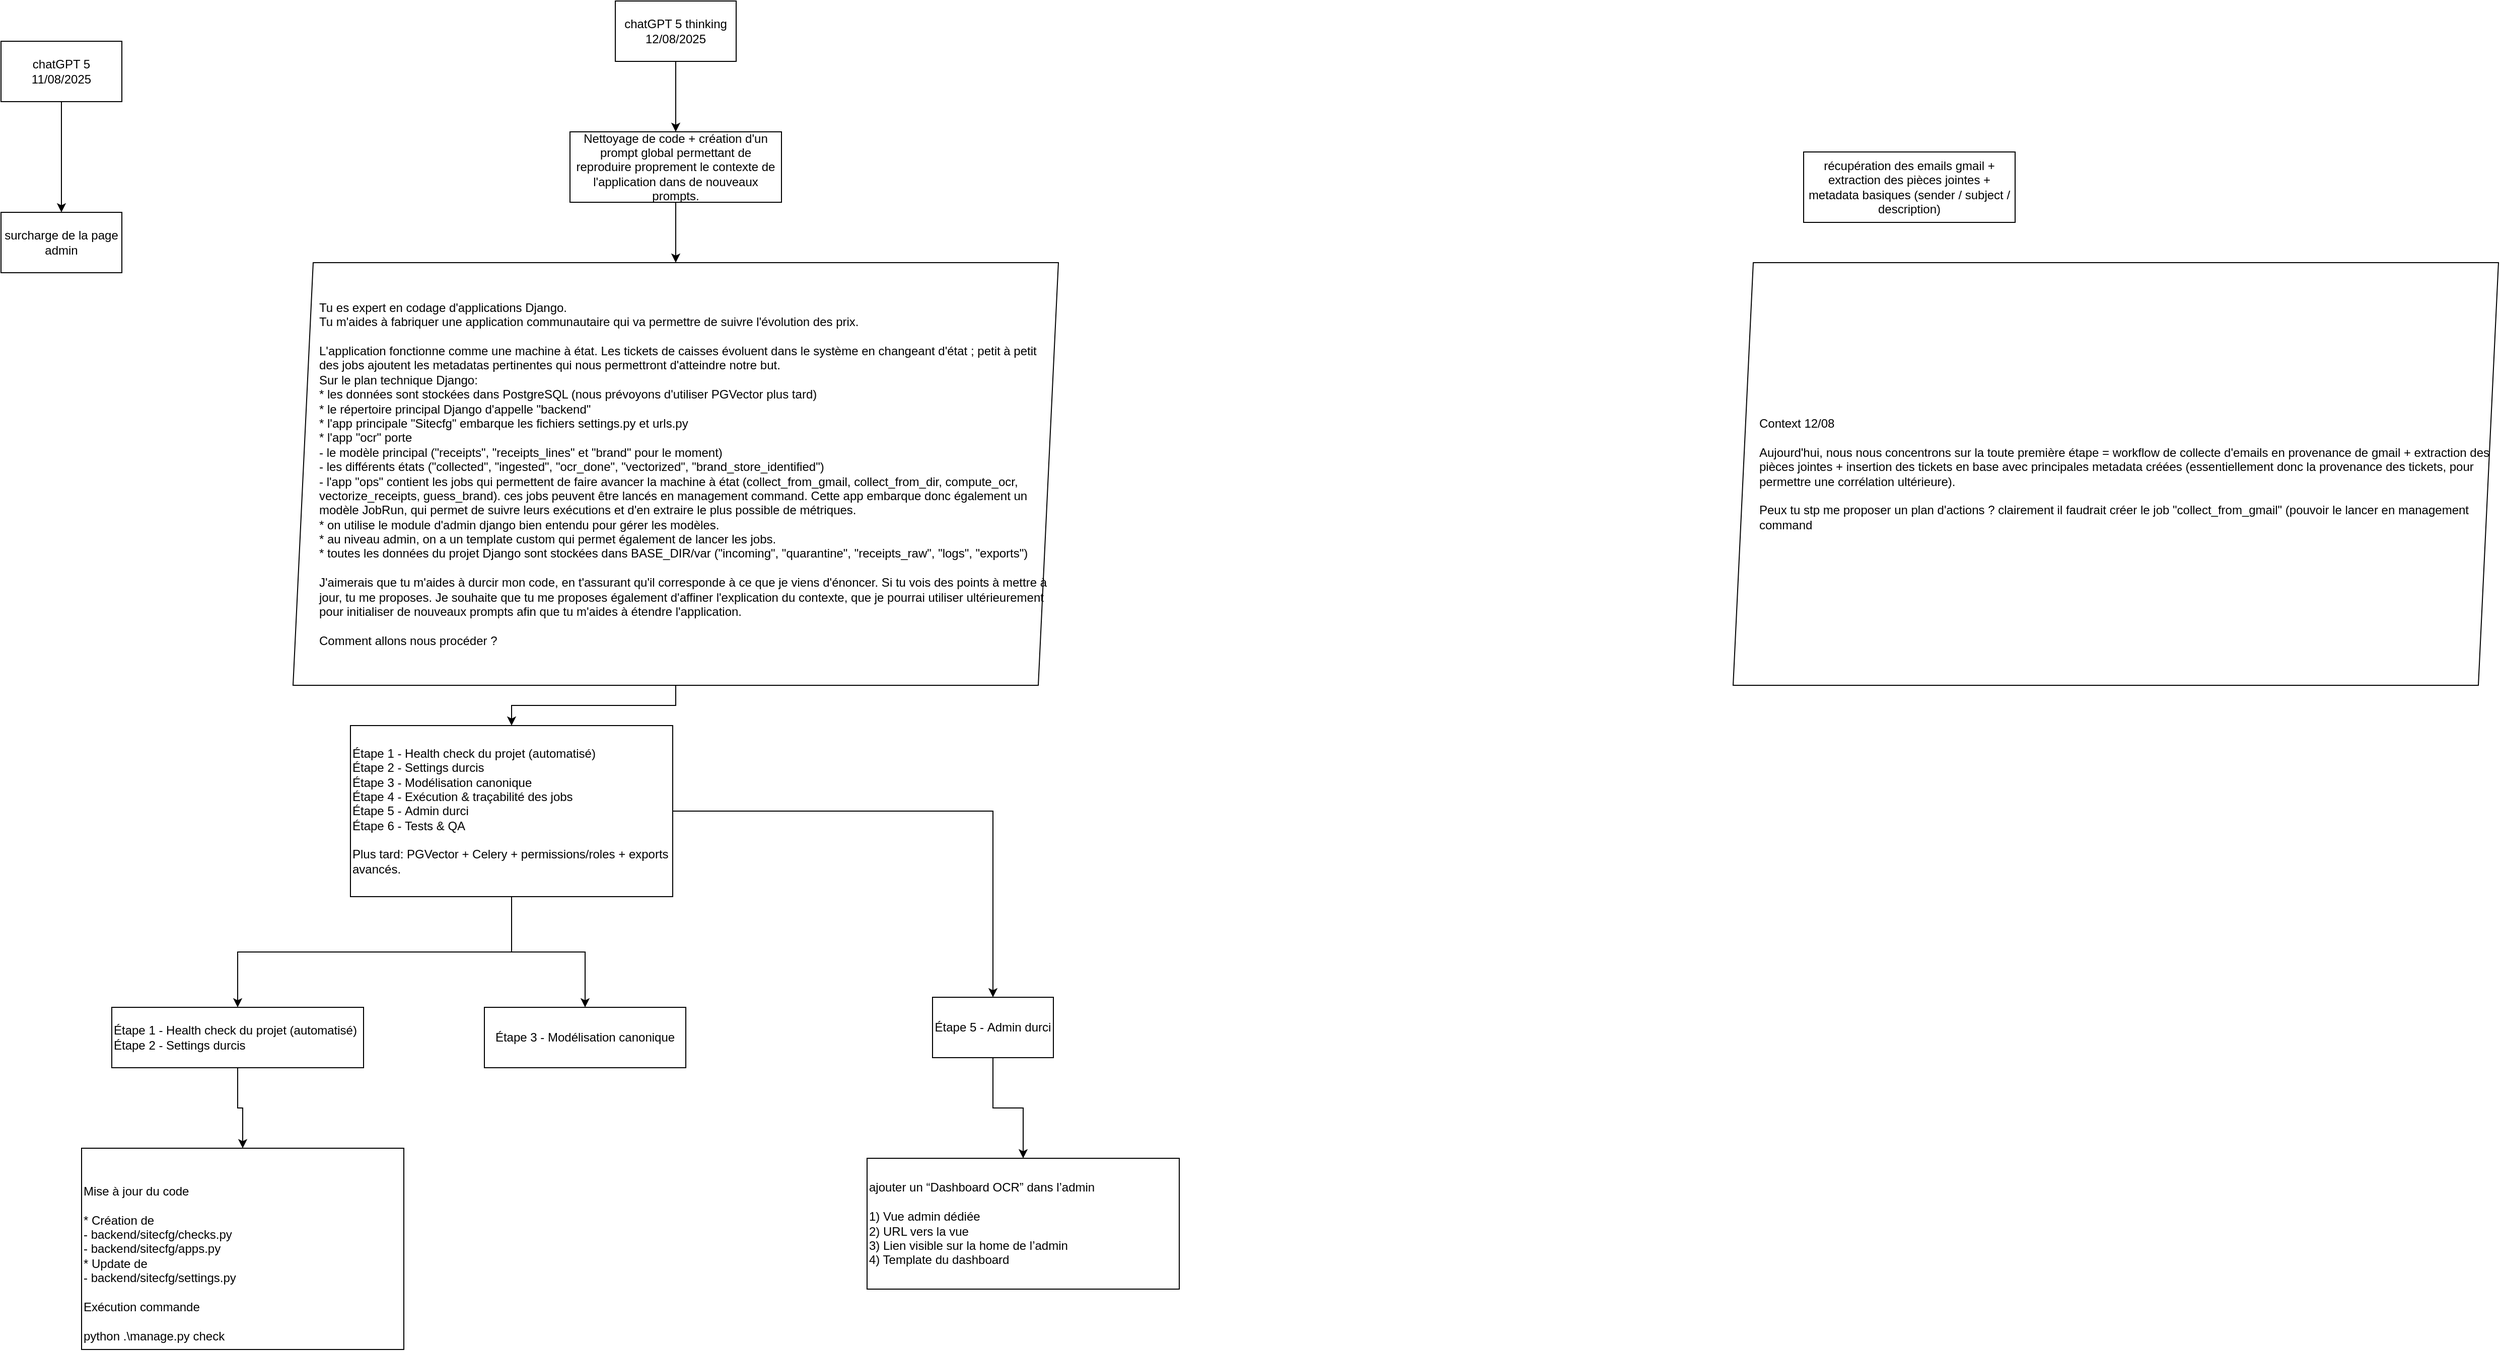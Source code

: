 <mxfile version="28.0.6">
  <diagram name="Page-1" id="8cAgOMzsa88dXhZdrE5C">
    <mxGraphModel dx="1489" dy="1031" grid="1" gridSize="10" guides="1" tooltips="1" connect="1" arrows="1" fold="1" page="1" pageScale="1" pageWidth="827" pageHeight="1169" math="0" shadow="0">
      <root>
        <mxCell id="0" />
        <mxCell id="1" parent="0" />
        <mxCell id="dkjHgfxtDHa3xEaJLgyd-1" style="edgeStyle=orthogonalEdgeStyle;rounded=0;orthogonalLoop=1;jettySize=auto;html=1;" edge="1" parent="1" source="loap9uXRFmGftXZ2aNcR-1" target="loap9uXRFmGftXZ2aNcR-2">
          <mxGeometry relative="1" as="geometry" />
        </mxCell>
        <mxCell id="loap9uXRFmGftXZ2aNcR-1" value="chatGPT 5&lt;div&gt;11/08/2025&lt;/div&gt;" style="rounded=0;whiteSpace=wrap;html=1;" parent="1" vertex="1">
          <mxGeometry x="160" y="60" width="120" height="60" as="geometry" />
        </mxCell>
        <mxCell id="loap9uXRFmGftXZ2aNcR-2" value="surcharge de la page admin" style="rounded=0;whiteSpace=wrap;html=1;" parent="1" vertex="1">
          <mxGeometry x="160" y="230" width="120" height="60" as="geometry" />
        </mxCell>
        <mxCell id="dkjHgfxtDHa3xEaJLgyd-6" style="edgeStyle=orthogonalEdgeStyle;rounded=0;orthogonalLoop=1;jettySize=auto;html=1;" edge="1" parent="1" source="dkjHgfxtDHa3xEaJLgyd-2" target="dkjHgfxtDHa3xEaJLgyd-5">
          <mxGeometry relative="1" as="geometry" />
        </mxCell>
        <mxCell id="dkjHgfxtDHa3xEaJLgyd-2" value="Nettoyage de code + création d&#39;un prompt global permettant de reproduire proprement le contexte de l&#39;application dans de nouveaux prompts." style="rounded=0;whiteSpace=wrap;html=1;" vertex="1" parent="1">
          <mxGeometry x="725" y="150" width="210" height="70" as="geometry" />
        </mxCell>
        <mxCell id="dkjHgfxtDHa3xEaJLgyd-3" style="edgeStyle=orthogonalEdgeStyle;rounded=0;orthogonalLoop=1;jettySize=auto;html=1;" edge="1" parent="1" source="dkjHgfxtDHa3xEaJLgyd-4" target="dkjHgfxtDHa3xEaJLgyd-2">
          <mxGeometry relative="1" as="geometry" />
        </mxCell>
        <mxCell id="dkjHgfxtDHa3xEaJLgyd-4" value="chatGPT 5 thinking&lt;div&gt;12/08/2025&lt;/div&gt;" style="rounded=0;whiteSpace=wrap;html=1;" vertex="1" parent="1">
          <mxGeometry x="770" y="20" width="120" height="60" as="geometry" />
        </mxCell>
        <mxCell id="dkjHgfxtDHa3xEaJLgyd-45" style="edgeStyle=orthogonalEdgeStyle;rounded=0;orthogonalLoop=1;jettySize=auto;html=1;" edge="1" parent="1" source="dkjHgfxtDHa3xEaJLgyd-5" target="dkjHgfxtDHa3xEaJLgyd-44">
          <mxGeometry relative="1" as="geometry" />
        </mxCell>
        <mxCell id="dkjHgfxtDHa3xEaJLgyd-5" value="Tu es expert en codage d&#39;applications Django.&lt;br&gt;Tu m&#39;aides à fabriquer une application communautaire qui va permettre de suivre l&#39;évolution des prix.&lt;br&gt;&lt;br&gt;L&#39;application fonctionne comme une machine à état. Les tickets de caisses évoluent dans le système en changeant d&#39;état ; petit à petit des jobs ajoutent les metadatas pertinentes qui nous permettront d&#39;atteindre notre but.&lt;br&gt;Sur le plan technique Django:&lt;br&gt;* les données sont stockées dans PostgreSQL (nous prévoyons d&#39;utiliser PGVector plus tard)&lt;br&gt;* le répertoire principal Django d&#39;appelle &quot;backend&quot;&lt;br&gt;* l&#39;app principale &quot;Sitecfg&quot; embarque les fichiers settings.py et urls.py&lt;br&gt;* l&#39;app &quot;ocr&quot; porte&lt;br&gt;- le modèle principal (&quot;receipts&quot;, &quot;receipts_lines&quot; et &quot;brand&quot; pour le moment)&lt;div&gt;- les différents états (&lt;span style=&quot;background-color: transparent;&quot;&gt;&quot;collected&quot;, &quot;ingested&quot;,&amp;nbsp;&lt;/span&gt;&lt;span style=&quot;background-color: transparent; color: light-dark(rgb(0, 0, 0), rgb(255, 255, 255));&quot;&gt;&quot;ocr_done&quot;,&amp;nbsp;&lt;/span&gt;&lt;span style=&quot;background-color: transparent; color: light-dark(rgb(0, 0, 0), rgb(255, 255, 255));&quot;&gt;&quot;vectorized&quot;,&amp;nbsp;&lt;/span&gt;&lt;span style=&quot;background-color: transparent; color: light-dark(rgb(0, 0, 0), rgb(255, 255, 255));&quot;&gt;&quot;brand_store_identified&quot;&lt;/span&gt;&lt;span style=&quot;background-color: transparent; color: light-dark(rgb(0, 0, 0), rgb(255, 255, 255));&quot;&gt;)&lt;/span&gt;&lt;/div&gt;&lt;div&gt;&lt;span style=&quot;background-color: transparent; color: light-dark(rgb(0, 0, 0), rgb(255, 255, 255));&quot;&gt;- l&#39;app &quot;ops&quot; contient les&amp;nbsp;jobs qui permettent de faire avancer la machine à état (collect_from_gmail, collect_from_dir, compute_ocr, vectorize_receipts, guess_brand).&amp;nbsp;&lt;/span&gt;&lt;span style=&quot;background-color: transparent; color: light-dark(rgb(0, 0, 0), rgb(255, 255, 255));&quot;&gt;ces jobs peuvent être lancés en management command. Cette app embarque donc également un modèle JobRun, qui permet de suivre leurs exécutions et d&#39;en extraire le plus possible de métriques.&lt;/span&gt;&lt;/div&gt;&lt;div&gt;&lt;span style=&quot;background-color: transparent; color: light-dark(rgb(0, 0, 0), rgb(255, 255, 255));&quot;&gt;* on utilise le module d&#39;admin django bien entendu pour gérer les modèles.&lt;/span&gt;&lt;/div&gt;&lt;div&gt;&lt;span style=&quot;background-color: transparent; color: light-dark(rgb(0, 0, 0), rgb(255, 255, 255));&quot;&gt;* au niveau admin, on a un template custom qui permet également de lancer les jobs.&lt;/span&gt;&lt;/div&gt;&lt;div&gt;* toutes les données du projet Django sont stockées dans&amp;nbsp;BASE_DIR/var (&quot;&lt;span style=&quot;background-color: transparent; color: light-dark(rgb(0, 0, 0), rgb(255, 255, 255));&quot;&gt;incoming&quot;, &quot;&lt;/span&gt;&lt;span style=&quot;background-color: transparent; color: light-dark(rgb(0, 0, 0), rgb(255, 255, 255));&quot;&gt;quarantine&quot;, &quot;&lt;/span&gt;&lt;span style=&quot;background-color: transparent; color: light-dark(rgb(0, 0, 0), rgb(255, 255, 255));&quot;&gt;receipts_raw&quot;, &quot;&lt;/span&gt;&lt;span style=&quot;background-color: transparent; color: light-dark(rgb(0, 0, 0), rgb(255, 255, 255));&quot;&gt;logs&quot;, &quot;&lt;/span&gt;&lt;span style=&quot;background-color: transparent; color: light-dark(rgb(0, 0, 0), rgb(255, 255, 255));&quot;&gt;exports&quot;)&lt;br&gt;&lt;br&gt;&lt;div style=&quot;&quot;&gt;J&#39;aimerais que tu m&#39;aides à durcir mon code, en t&#39;assurant qu&#39;il corresponde à ce que je viens d&#39;énoncer. Si tu vois des points à mettre à jour, tu me proposes. Je souhaite que tu me proposes également d&#39;affiner l&#39;explication du contexte, que je pourrai utiliser ultérieurement pour initialiser de nouveaux prompts afin que tu m&#39;aides à étendre l&#39;application.&lt;br&gt;&lt;br&gt;Comment allons nous procéder ?&lt;/div&gt;&lt;/span&gt;&lt;span style=&quot;background-color: transparent; color: light-dark(rgb(0, 0, 0), rgb(255, 255, 255));&quot;&gt;&lt;/span&gt;&lt;/div&gt;" style="shape=parallelogram;perimeter=parallelogramPerimeter;whiteSpace=wrap;html=1;fixedSize=1;align=left;spacingLeft=24;" vertex="1" parent="1">
          <mxGeometry x="450" y="280" width="760" height="420" as="geometry" />
        </mxCell>
        <mxCell id="dkjHgfxtDHa3xEaJLgyd-7" value="&lt;div&gt;&lt;span style=&quot;background-color: transparent; color: light-dark(rgb(0, 0, 0), rgb(255, 255, 255));&quot;&gt;Context 12/08&lt;/span&gt;&lt;/div&gt;&lt;div&gt;&lt;span style=&quot;background-color: transparent; color: light-dark(rgb(0, 0, 0), rgb(255, 255, 255));&quot;&gt;&lt;br&gt;&lt;div style=&quot;&quot;&gt;&lt;span style=&quot;background-color: transparent; color: light-dark(rgb(0, 0, 0), rgb(255, 255, 255));&quot;&gt;Aujourd&#39;hui, nous nous concentrons sur la toute première étape = workflow de collecte d&#39;emails en provenance de gmail + extraction des pièces jointes + insertion des tickets en base avec principales metadata créées (essentiellement donc la provenance des tickets, pour permettre une corrélation ultérieure).&lt;br&gt;&lt;br&gt;Peux tu stp me proposer un plan d&#39;actions ? clairement il faudrait créer le job &quot;collect_from_gmail&quot; (pouvoir le lancer en management command&lt;/span&gt;&lt;/div&gt;&lt;/span&gt;&lt;span style=&quot;background-color: transparent; color: light-dark(rgb(0, 0, 0), rgb(255, 255, 255));&quot;&gt;&lt;/span&gt;&lt;/div&gt;" style="shape=parallelogram;perimeter=parallelogramPerimeter;whiteSpace=wrap;html=1;fixedSize=1;align=left;spacingLeft=24;" vertex="1" parent="1">
          <mxGeometry x="1880" y="280" width="760" height="420" as="geometry" />
        </mxCell>
        <mxCell id="dkjHgfxtDHa3xEaJLgyd-8" value="récupération des emails gmail + extraction des pièces jointes + metadata basiques (sender / subject / description)" style="rounded=0;whiteSpace=wrap;html=1;" vertex="1" parent="1">
          <mxGeometry x="1950" y="170" width="210" height="70" as="geometry" />
        </mxCell>
        <mxCell id="dkjHgfxtDHa3xEaJLgyd-27" value="&lt;br&gt;&lt;br&gt;Mise à jour du code&lt;div&gt;&lt;br&gt;* Création de&amp;nbsp;&lt;br&gt;&lt;div&gt;- backend/sitecfg/checks.py&lt;/div&gt;&lt;div&gt;- backend/sitecfg/apps.py&lt;br&gt;&lt;span style=&quot;text-align: center;&quot;&gt;* Update de&amp;nbsp;&lt;/span&gt;&lt;br style=&quot;text-align: center;&quot;&gt;&lt;span style=&quot;text-align: center;&quot;&gt;- backend/sitecfg/settings.py&lt;br&gt;&lt;br&gt;Exécution&amp;nbsp;&lt;/span&gt;&lt;span style=&quot;text-align: center; background-color: transparent; color: light-dark(rgb(0, 0, 0), rgb(255, 255, 255));&quot;&gt;commande&lt;br&gt;&lt;br&gt;&lt;/span&gt;&lt;span style=&quot;text-align: center;&quot;&gt;python .\manage.py check&lt;/span&gt;&lt;span style=&quot;text-align: center; background-color: transparent; color: light-dark(rgb(0, 0, 0), rgb(255, 255, 255));&quot;&gt;&lt;/span&gt;&lt;/div&gt;&lt;/div&gt;" style="rounded=0;whiteSpace=wrap;html=1;align=left;" vertex="1" parent="1">
          <mxGeometry x="240" y="1160" width="320" height="200" as="geometry" />
        </mxCell>
        <mxCell id="dkjHgfxtDHa3xEaJLgyd-48" style="edgeStyle=orthogonalEdgeStyle;rounded=0;orthogonalLoop=1;jettySize=auto;html=1;" edge="1" parent="1" source="dkjHgfxtDHa3xEaJLgyd-44" target="dkjHgfxtDHa3xEaJLgyd-47">
          <mxGeometry relative="1" as="geometry" />
        </mxCell>
        <mxCell id="dkjHgfxtDHa3xEaJLgyd-51" style="edgeStyle=orthogonalEdgeStyle;rounded=0;orthogonalLoop=1;jettySize=auto;html=1;" edge="1" parent="1" source="dkjHgfxtDHa3xEaJLgyd-44" target="dkjHgfxtDHa3xEaJLgyd-50">
          <mxGeometry relative="1" as="geometry" />
        </mxCell>
        <mxCell id="dkjHgfxtDHa3xEaJLgyd-55" style="edgeStyle=orthogonalEdgeStyle;rounded=0;orthogonalLoop=1;jettySize=auto;html=1;" edge="1" parent="1" source="dkjHgfxtDHa3xEaJLgyd-44" target="dkjHgfxtDHa3xEaJLgyd-54">
          <mxGeometry relative="1" as="geometry" />
        </mxCell>
        <mxCell id="dkjHgfxtDHa3xEaJLgyd-44" value="&lt;span style=&quot;text-align: center;&quot; data-end=&quot;276&quot; data-start=&quot;227&quot;&gt;&lt;span style=&quot;&quot; data-end=&quot;276&quot; data-start=&quot;227&quot;&gt;Étape 1 -&amp;nbsp;&lt;/span&gt;Health check du projet (automatisé)&lt;br&gt;&lt;/span&gt;&lt;div&gt;&lt;span style=&quot;text-align: center;&quot; data-end=&quot;276&quot; data-start=&quot;227&quot;&gt;&lt;span data-end=&quot;721&quot; data-start=&quot;692&quot;&gt;&lt;span style=&quot;background-color: transparent; color: light-dark(rgb(0, 0, 0), rgb(255, 255, 255));&quot; data-end=&quot;276&quot; data-start=&quot;227&quot;&gt;&lt;span data-end=&quot;721&quot; data-start=&quot;692&quot;&gt;Étape 2 -&amp;nbsp;&lt;/span&gt;&lt;/span&gt;Settings durcis&lt;br&gt;&lt;span data-end=&quot;1105&quot; data-start=&quot;1069&quot;&gt;&lt;span data-end=&quot;276&quot; data-start=&quot;227&quot;&gt;&lt;span data-end=&quot;721&quot; data-start=&quot;692&quot;&gt;&lt;span data-end=&quot;1105&quot; data-start=&quot;1069&quot;&gt;Étape 3 -&amp;nbsp;&lt;/span&gt;&lt;/span&gt;&lt;/span&gt;Modélisation canonique&lt;br&gt;&lt;span data-end=&quot;1663&quot; data-start=&quot;1617&quot;&gt;&lt;span data-end=&quot;276&quot; data-start=&quot;227&quot;&gt;&lt;span data-end=&quot;721&quot; data-start=&quot;692&quot;&gt;&lt;span data-end=&quot;1105&quot; data-start=&quot;1069&quot;&gt;&lt;span data-end=&quot;1663&quot; data-start=&quot;1617&quot;&gt;Étape 4 -&amp;nbsp;&lt;/span&gt;&lt;/span&gt;&lt;/span&gt;&lt;/span&gt;Exécution &amp;amp; traçabilité des jobs&amp;nbsp;&lt;/span&gt;&lt;/span&gt;&lt;/span&gt;&lt;/span&gt;&lt;/div&gt;&lt;div&gt;&lt;span style=&quot;text-align: center;&quot; data-end=&quot;276&quot; data-start=&quot;227&quot;&gt;&lt;span data-end=&quot;721&quot; data-start=&quot;692&quot;&gt;&lt;span data-end=&quot;1105&quot; data-start=&quot;1069&quot;&gt;&lt;span data-end=&quot;1663&quot; data-start=&quot;1617&quot;&gt;&lt;span data-end=&quot;2118&quot; data-start=&quot;2093&quot;&gt;&lt;span style=&quot;background-color: transparent; color: light-dark(rgb(0, 0, 0), rgb(255, 255, 255));&quot; data-end=&quot;276&quot; data-start=&quot;227&quot;&gt;&lt;span data-end=&quot;721&quot; data-start=&quot;692&quot;&gt;Étape 5 -&amp;nbsp;&lt;/span&gt;&lt;/span&gt;Admin durci&lt;/span&gt;&lt;/span&gt;&lt;/span&gt;&lt;/span&gt;&lt;/span&gt;&lt;/div&gt;&lt;div&gt;&lt;span style=&quot;text-align: center;&quot; data-end=&quot;276&quot; data-start=&quot;227&quot;&gt;&lt;span data-end=&quot;721&quot; data-start=&quot;692&quot;&gt;&lt;span data-end=&quot;1105&quot; data-start=&quot;1069&quot;&gt;&lt;span data-end=&quot;1663&quot; data-start=&quot;1617&quot;&gt;&lt;span data-end=&quot;2118&quot; data-start=&quot;2093&quot;&gt;&lt;span data-end=&quot;2527&quot; data-start=&quot;2503&quot;&gt;&lt;span style=&quot;background-color: transparent; color: light-dark(rgb(0, 0, 0), rgb(255, 255, 255));&quot; data-end=&quot;276&quot; data-start=&quot;227&quot;&gt;&lt;span data-end=&quot;721&quot; data-start=&quot;692&quot;&gt;Étape 6 -&amp;nbsp;&lt;/span&gt;&lt;/span&gt;Tests &amp;amp; QA&lt;/span&gt;&lt;/span&gt;&lt;/span&gt;&lt;/span&gt;&lt;/span&gt;&lt;/span&gt;&lt;/div&gt;&lt;div&gt;&lt;span style=&quot;background-color: transparent; color: light-dark(rgb(0, 0, 0), rgb(255, 255, 255)); text-align: center;&quot;&gt;&lt;br&gt;&lt;/span&gt;&lt;/div&gt;&lt;div&gt;&lt;span style=&quot;background-color: transparent; color: light-dark(rgb(0, 0, 0), rgb(255, 255, 255)); text-align: center;&quot;&gt;Plus tard:&amp;nbsp;PGVector + Celery + permissions/roles + exports avancés.&lt;/span&gt;&lt;/div&gt;" style="rounded=0;whiteSpace=wrap;html=1;align=left;fontStyle=0" vertex="1" parent="1">
          <mxGeometry x="507" y="740" width="320" height="170" as="geometry" />
        </mxCell>
        <mxCell id="dkjHgfxtDHa3xEaJLgyd-49" style="edgeStyle=orthogonalEdgeStyle;rounded=0;orthogonalLoop=1;jettySize=auto;html=1;" edge="1" parent="1" source="dkjHgfxtDHa3xEaJLgyd-47" target="dkjHgfxtDHa3xEaJLgyd-27">
          <mxGeometry relative="1" as="geometry" />
        </mxCell>
        <mxCell id="dkjHgfxtDHa3xEaJLgyd-47" value="&lt;span data-start=&quot;227&quot; data-end=&quot;276&quot;&gt;&lt;span data-start=&quot;227&quot; data-end=&quot;276&quot;&gt;Étape 1 -&amp;nbsp;&lt;/span&gt;Health check du projet (automatisé)&lt;br&gt;&lt;span data-start=&quot;227&quot; data-end=&quot;276&quot; style=&quot;color: light-dark(rgb(0, 0, 0), rgb(255, 255, 255)); background-color: transparent;&quot;&gt;&lt;span data-start=&quot;692&quot; data-end=&quot;721&quot;&gt;Étape 2 -&amp;nbsp;&lt;/span&gt;&lt;/span&gt;Settings durcis&lt;br&gt;&lt;/span&gt;" style="rounded=0;whiteSpace=wrap;html=1;align=left;" vertex="1" parent="1">
          <mxGeometry x="270" y="1020" width="250" height="60" as="geometry" />
        </mxCell>
        <mxCell id="dkjHgfxtDHa3xEaJLgyd-53" style="edgeStyle=orthogonalEdgeStyle;rounded=0;orthogonalLoop=1;jettySize=auto;html=1;" edge="1" parent="1" source="dkjHgfxtDHa3xEaJLgyd-50" target="dkjHgfxtDHa3xEaJLgyd-52">
          <mxGeometry relative="1" as="geometry" />
        </mxCell>
        <mxCell id="dkjHgfxtDHa3xEaJLgyd-50" value="&lt;div style=&quot;text-align: left;&quot;&gt;&lt;span style=&quot;text-align: center;&quot; data-end=&quot;276&quot; data-start=&quot;227&quot;&gt;&lt;span style=&quot;background-color: transparent; color: light-dark(rgb(0, 0, 0), rgb(255, 255, 255));&quot; data-end=&quot;276&quot; data-start=&quot;227&quot;&gt;&lt;span data-end=&quot;721&quot; data-start=&quot;692&quot;&gt;Étape 5 -&amp;nbsp;&lt;/span&gt;&lt;/span&gt;Admin durci&lt;/span&gt;&lt;/div&gt;" style="rounded=0;whiteSpace=wrap;html=1;" vertex="1" parent="1">
          <mxGeometry x="1085" y="1010" width="120" height="60" as="geometry" />
        </mxCell>
        <mxCell id="dkjHgfxtDHa3xEaJLgyd-52" value="&lt;div&gt;ajouter un “Dashboard OCR” dans l’admin&lt;/div&gt;&lt;div&gt;&lt;br&gt;&lt;/div&gt;&lt;div&gt;1) Vue admin dédiée&lt;/div&gt;&lt;div&gt;2) URL vers la vue&lt;/div&gt;&lt;div&gt;3) Lien visible sur la home de l’admin&lt;/div&gt;&lt;div&gt;4) Template du dashboard&lt;/div&gt;" style="rounded=0;whiteSpace=wrap;html=1;align=left;" vertex="1" parent="1">
          <mxGeometry x="1020" y="1170" width="310" height="130" as="geometry" />
        </mxCell>
        <mxCell id="dkjHgfxtDHa3xEaJLgyd-54" value="&lt;span data-end=&quot;276&quot; data-start=&quot;227&quot;&gt;Étape 3 -&amp;nbsp;&lt;/span&gt;Modélisation canonique" style="rounded=0;whiteSpace=wrap;html=1;" vertex="1" parent="1">
          <mxGeometry x="640" y="1020" width="200" height="60" as="geometry" />
        </mxCell>
      </root>
    </mxGraphModel>
  </diagram>
</mxfile>
